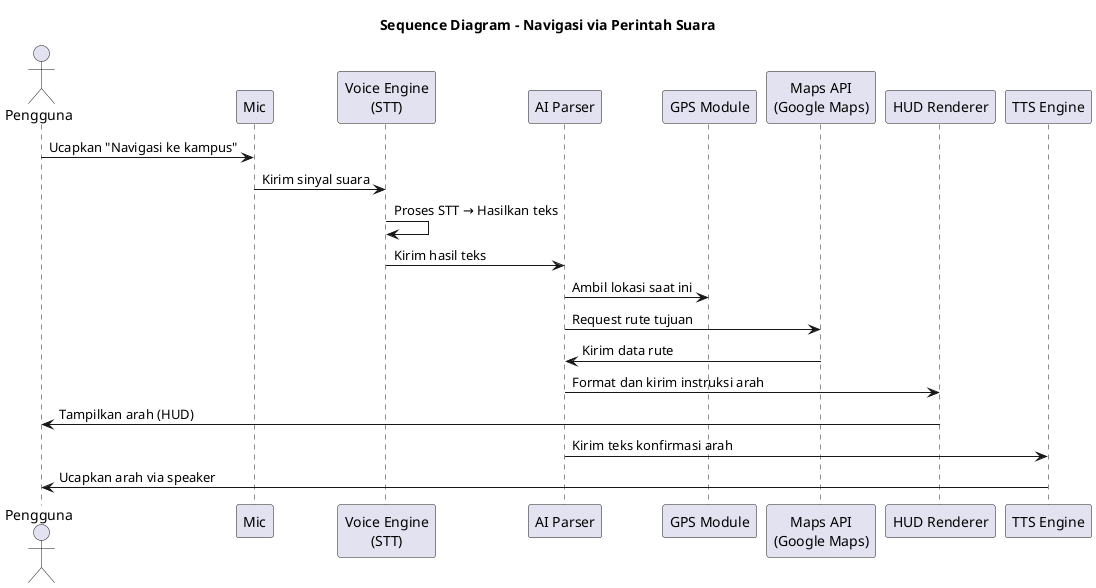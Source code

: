 @startuml SequenceDiagramNavigasi

title Sequence Diagram – Navigasi via Perintah Suara

actor Pengguna
participant "Mic" as MIC
participant "Voice Engine\n(STT)" as STT
participant "AI Parser" as PARSER
participant "GPS Module" as GPS
participant "Maps API\n(Google Maps)" as MAPS
participant "HUD Renderer" as HUD
participant "TTS Engine" as TTS

Pengguna -> MIC : Ucapkan "Navigasi ke kampus"
MIC -> STT : Kirim sinyal suara
STT -> STT : Proses STT → Hasilkan teks
STT -> PARSER : Kirim hasil teks
PARSER -> GPS : Ambil lokasi saat ini
PARSER -> MAPS : Request rute tujuan
MAPS -> PARSER : Kirim data rute
PARSER -> HUD : Format dan kirim instruksi arah
HUD -> Pengguna : Tampilkan arah (HUD)
PARSER -> TTS : Kirim teks konfirmasi arah
TTS -> Pengguna : Ucapkan arah via speaker

@enduml
